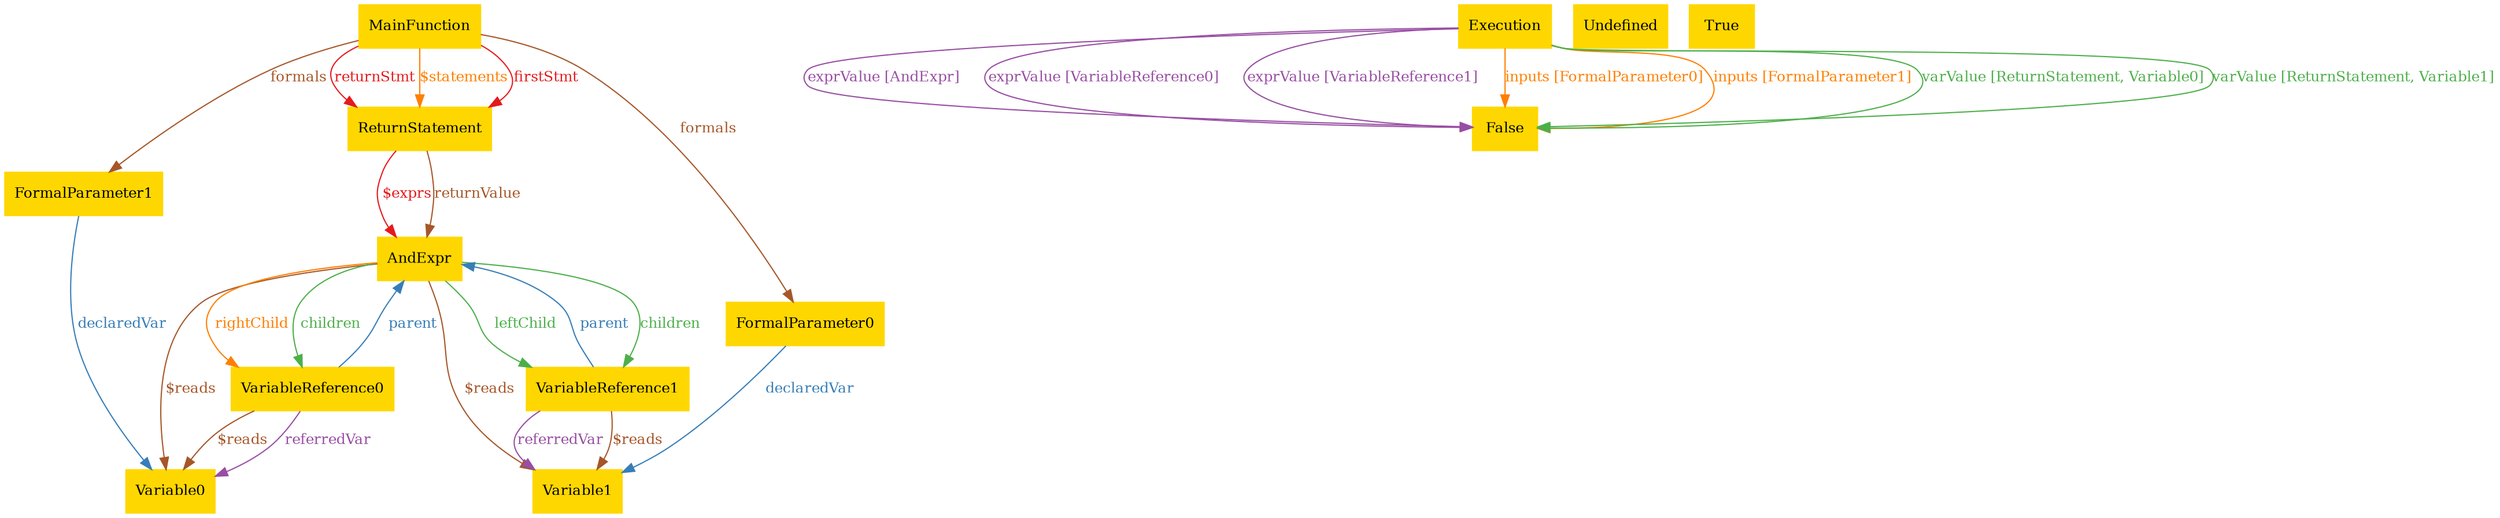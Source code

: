 digraph "graph" {
graph [fontsize=12]
node [fontsize=12]
edge [fontsize=12]
rankdir=TB;
"N11" -> "N10" [uuid = "<ReturnStatement, AndExpr>", color = "#e41a1c", fontcolor = "#e41a1c", style = "solid", label = "$exprs", dir = "forward", weight = "1"]
"N10" -> "N6" [uuid = "<AndExpr, Variable0>", color = "#a65628", fontcolor = "#a65628", style = "solid", label = "$reads", dir = "forward", weight = "1"]
"N10" -> "N4" [uuid = "<AndExpr, Variable1>", color = "#a65628", fontcolor = "#a65628", style = "solid", label = "$reads", dir = "forward", weight = "1"]
"N9" -> "N6" [uuid = "<VariableReference0, Variable0>", color = "#a65628", fontcolor = "#a65628", style = "solid", label = "$reads", dir = "forward", weight = "1"]
"N8" -> "N4" [uuid = "<VariableReference1, Variable1>", color = "#a65628", fontcolor = "#a65628", style = "solid", label = "$reads", dir = "forward", weight = "1"]
"N12" -> "N11" [uuid = "<MainFunction, ReturnStatement>", color = "#ff7f00", fontcolor = "#ff7f00", style = "solid", label = "$statements", dir = "forward", weight = "1"]
"N10" -> "N9" [uuid = "<AndExpr, VariableReference0>", color = "#4daf4a", fontcolor = "#4daf4a", style = "solid", label = "children", dir = "forward", weight = "1"]
"N10" -> "N8" [uuid = "<AndExpr, VariableReference1>", color = "#4daf4a", fontcolor = "#4daf4a", style = "solid", label = "children", dir = "forward", weight = "1"]
"N5" -> "N4" [uuid = "<FormalParameter0, Variable1>", color = "#377eb8", fontcolor = "#377eb8", style = "solid", label = "declaredVar", dir = "forward", weight = "1"]
"N7" -> "N6" [uuid = "<FormalParameter1, Variable0>", color = "#377eb8", fontcolor = "#377eb8", style = "solid", label = "declaredVar", dir = "forward", weight = "1"]
"N3" -> "N2" [uuid = "<Execution, AndExpr, False>", color = "#984ea3", fontcolor = "#984ea3", style = "solid", label = "exprValue [AndExpr]", dir = "forward", weight = "1"]
"N3" -> "N2" [uuid = "<Execution, VariableReference0, False>", color = "#984ea3", fontcolor = "#984ea3", style = "solid", label = "exprValue [VariableReference0]", dir = "forward", weight = "1"]
"N3" -> "N2" [uuid = "<Execution, VariableReference1, False>", color = "#984ea3", fontcolor = "#984ea3", style = "solid", label = "exprValue [VariableReference1]", dir = "forward", weight = "1"]
"N12" -> "N11" [uuid = "<MainFunction, ReturnStatement>", color = "#e41a1c", fontcolor = "#e41a1c", style = "solid", label = "firstStmt", dir = "forward", weight = "1"]
"N12" -> "N5" [uuid = "<MainFunction, FormalParameter0>", color = "#a65628", fontcolor = "#a65628", style = "solid", label = "formals", dir = "forward", weight = "1"]
"N12" -> "N7" [uuid = "<MainFunction, FormalParameter1>", color = "#a65628", fontcolor = "#a65628", style = "solid", label = "formals", dir = "forward", weight = "1"]
"N3" -> "N2" [uuid = "<Execution, FormalParameter0, False>", color = "#ff7f00", fontcolor = "#ff7f00", style = "solid", label = "inputs [FormalParameter0]", dir = "forward", weight = "1"]
"N3" -> "N2" [uuid = "<Execution, FormalParameter1, False>", color = "#ff7f00", fontcolor = "#ff7f00", style = "solid", label = "inputs [FormalParameter1]", dir = "forward", weight = "1"]
"N10" -> "N8" [uuid = "<AndExpr, VariableReference1>", color = "#4daf4a", fontcolor = "#4daf4a", style = "solid", label = "leftChild", dir = "forward", weight = "1"]
"N10" -> "N9" [uuid = "<VariableReference0, AndExpr>", color = "#377eb8", fontcolor = "#377eb8", style = "solid", label = "parent", dir = "back", weight = "1"]
"N10" -> "N8" [uuid = "<VariableReference1, AndExpr>", color = "#377eb8", fontcolor = "#377eb8", style = "solid", label = "parent", dir = "back", weight = "1"]
"N9" -> "N6" [uuid = "<VariableReference0, Variable0>", color = "#984ea3", fontcolor = "#984ea3", style = "solid", label = "referredVar", dir = "forward", weight = "1"]
"N8" -> "N4" [uuid = "<VariableReference1, Variable1>", color = "#984ea3", fontcolor = "#984ea3", style = "solid", label = "referredVar", dir = "forward", weight = "1"]
"N12" -> "N11" [uuid = "<MainFunction, ReturnStatement>", color = "#e41a1c", fontcolor = "#e41a1c", style = "solid", label = "returnStmt", dir = "forward", weight = "1"]
"N11" -> "N10" [uuid = "<ReturnStatement, AndExpr>", color = "#a65628", fontcolor = "#a65628", style = "solid", label = "returnValue", dir = "forward", weight = "1"]
"N10" -> "N9" [uuid = "<AndExpr, VariableReference0>", color = "#ff7f00", fontcolor = "#ff7f00", style = "solid", label = "rightChild", dir = "forward", weight = "1"]
"N3" -> "N2" [uuid = "<Execution, ReturnStatement, Variable0, False>", color = "#4daf4a", fontcolor = "#4daf4a", style = "solid", label = "varValue [ReturnStatement, Variable0]", dir = "forward", weight = "1"]
"N3" -> "N2" [uuid = "<Execution, ReturnStatement, Variable1, False>", color = "#4daf4a", fontcolor = "#4daf4a", style = "solid", label = "varValue [ReturnStatement, Variable1]", dir = "forward", weight = "1"]
"N0" [uuid="Undefined", label="Undefined", color="#ffd700", fontcolor = "#000000", shape = "box", style = "filled, solid"]
"N1" [uuid="True", label="True", color="#ffd700", fontcolor = "#000000", shape = "box", style = "filled, solid"]
"N2" [uuid="False", label="False", color="#ffd700", fontcolor = "#000000", shape = "box", style = "filled, solid"]
"N3" [uuid="Execution", label="Execution", color="#ffd700", fontcolor = "#000000", shape = "box", style = "filled, solid"]
"N4" [uuid="Variable1", label="Variable1", color="#ffd700", fontcolor = "#000000", shape = "box", style = "filled, solid"]
"N5" [uuid="FormalParameter0", label="FormalParameter0", color="#ffd700", fontcolor = "#000000", shape = "box", style = "filled, solid"]
"N6" [uuid="Variable0", label="Variable0", color="#ffd700", fontcolor = "#000000", shape = "box", style = "filled, solid"]
"N7" [uuid="FormalParameter1", label="FormalParameter1", color="#ffd700", fontcolor = "#000000", shape = "box", style = "filled, solid"]
"N8" [uuid="VariableReference1", label="VariableReference1", color="#ffd700", fontcolor = "#000000", shape = "box", style = "filled, solid"]
"N9" [uuid="VariableReference0", label="VariableReference0", color="#ffd700", fontcolor = "#000000", shape = "box", style = "filled, solid"]
"N10" [uuid="AndExpr", label="AndExpr", color="#ffd700", fontcolor = "#000000", shape = "box", style = "filled, solid"]
"N11" [uuid="ReturnStatement", label="ReturnStatement", color="#ffd700", fontcolor = "#000000", shape = "box", style = "filled, solid"]
"N12" [uuid="MainFunction", label="MainFunction", color="#ffd700", fontcolor = "#000000", shape = "box", style = "filled, solid"]
}
